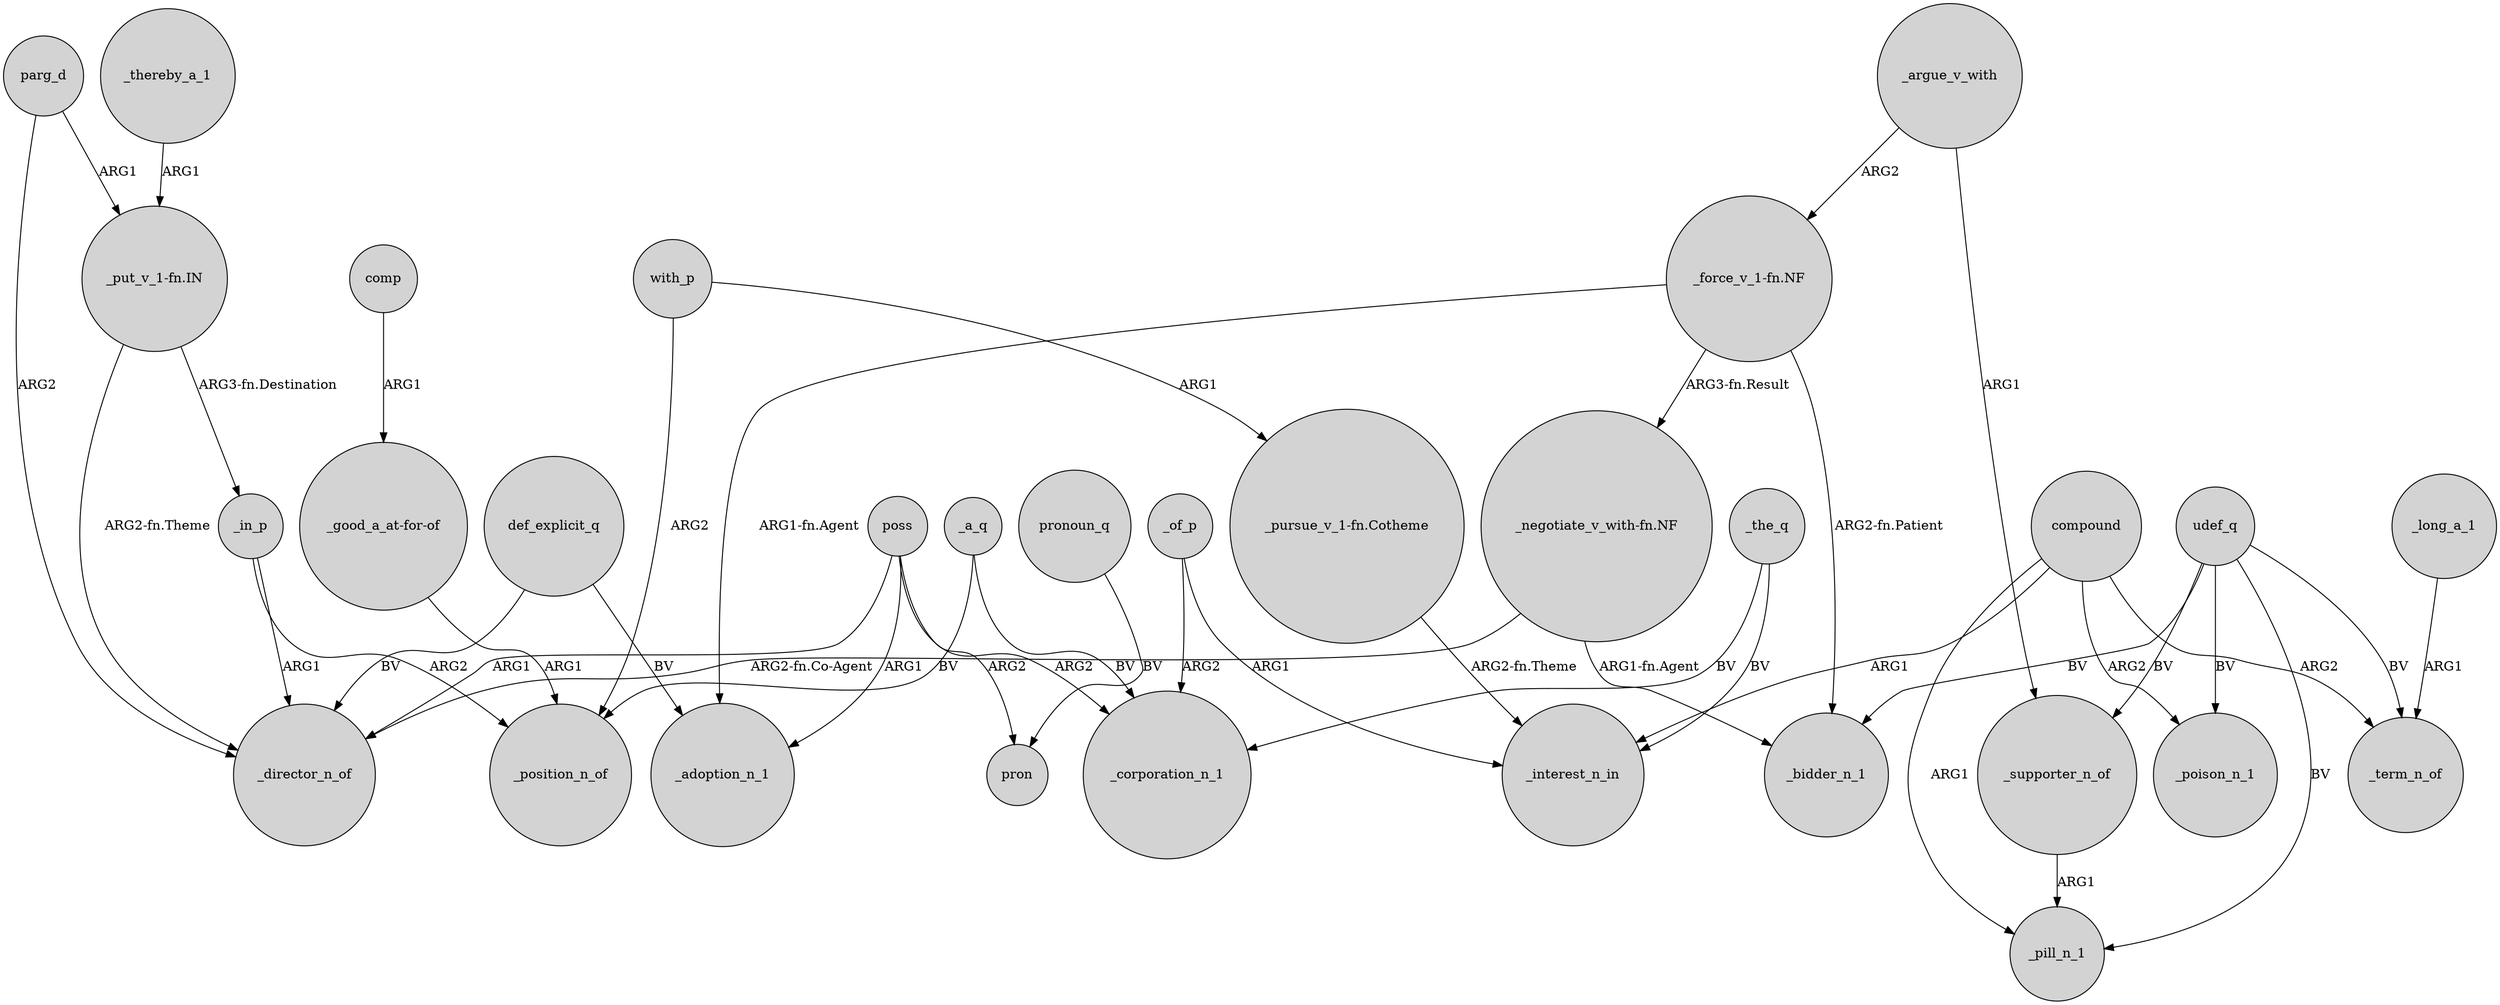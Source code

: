digraph {
	node [shape=circle style=filled]
	def_explicit_q -> _adoption_n_1 [label=BV]
	parg_d -> "_put_v_1-fn.IN" [label=ARG1]
	compound -> _pill_n_1 [label=ARG1]
	parg_d -> _director_n_of [label=ARG2]
	poss -> pron [label=ARG2]
	udef_q -> _supporter_n_of [label=BV]
	compound -> _term_n_of [label=ARG2]
	poss -> _director_n_of [label=ARG1]
	"_put_v_1-fn.IN" -> _director_n_of [label="ARG2-fn.Theme"]
	_argue_v_with -> _supporter_n_of [label=ARG1]
	_the_q -> _interest_n_in [label=BV]
	_the_q -> _corporation_n_1 [label=BV]
	comp -> "_good_a_at-for-of" [label=ARG1]
	udef_q -> _bidder_n_1 [label=BV]
	_supporter_n_of -> _pill_n_1 [label=ARG1]
	poss -> _corporation_n_1 [label=ARG2]
	"_put_v_1-fn.IN" -> _in_p [label="ARG3-fn.Destination"]
	with_p -> _position_n_of [label=ARG2]
	poss -> _adoption_n_1 [label=ARG1]
	_a_q -> _corporation_n_1 [label=BV]
	_in_p -> _position_n_of [label=ARG2]
	udef_q -> _poison_n_1 [label=BV]
	"_force_v_1-fn.NF" -> _adoption_n_1 [label="ARG1-fn.Agent"]
	udef_q -> _pill_n_1 [label=BV]
	"_force_v_1-fn.NF" -> _bidder_n_1 [label="ARG2-fn.Patient"]
	"_negotiate_v_with-fn.NF" -> _bidder_n_1 [label="ARG1-fn.Agent"]
	_of_p -> _corporation_n_1 [label=ARG2]
	"_force_v_1-fn.NF" -> "_negotiate_v_with-fn.NF" [label="ARG3-fn.Result"]
	pronoun_q -> pron [label=BV]
	_argue_v_with -> "_force_v_1-fn.NF" [label=ARG2]
	_thereby_a_1 -> "_put_v_1-fn.IN" [label=ARG1]
	_a_q -> _position_n_of [label=BV]
	"_good_a_at-for-of" -> _position_n_of [label=ARG1]
	compound -> _poison_n_1 [label=ARG2]
	"_negotiate_v_with-fn.NF" -> _director_n_of [label="ARG2-fn.Co-Agent"]
	udef_q -> _term_n_of [label=BV]
	_of_p -> _interest_n_in [label=ARG1]
	_in_p -> _director_n_of [label=ARG1]
	"_pursue_v_1-fn.Cotheme" -> _interest_n_in [label="ARG2-fn.Theme"]
	with_p -> "_pursue_v_1-fn.Cotheme" [label=ARG1]
	compound -> _interest_n_in [label=ARG1]
	_long_a_1 -> _term_n_of [label=ARG1]
	def_explicit_q -> _director_n_of [label=BV]
}
